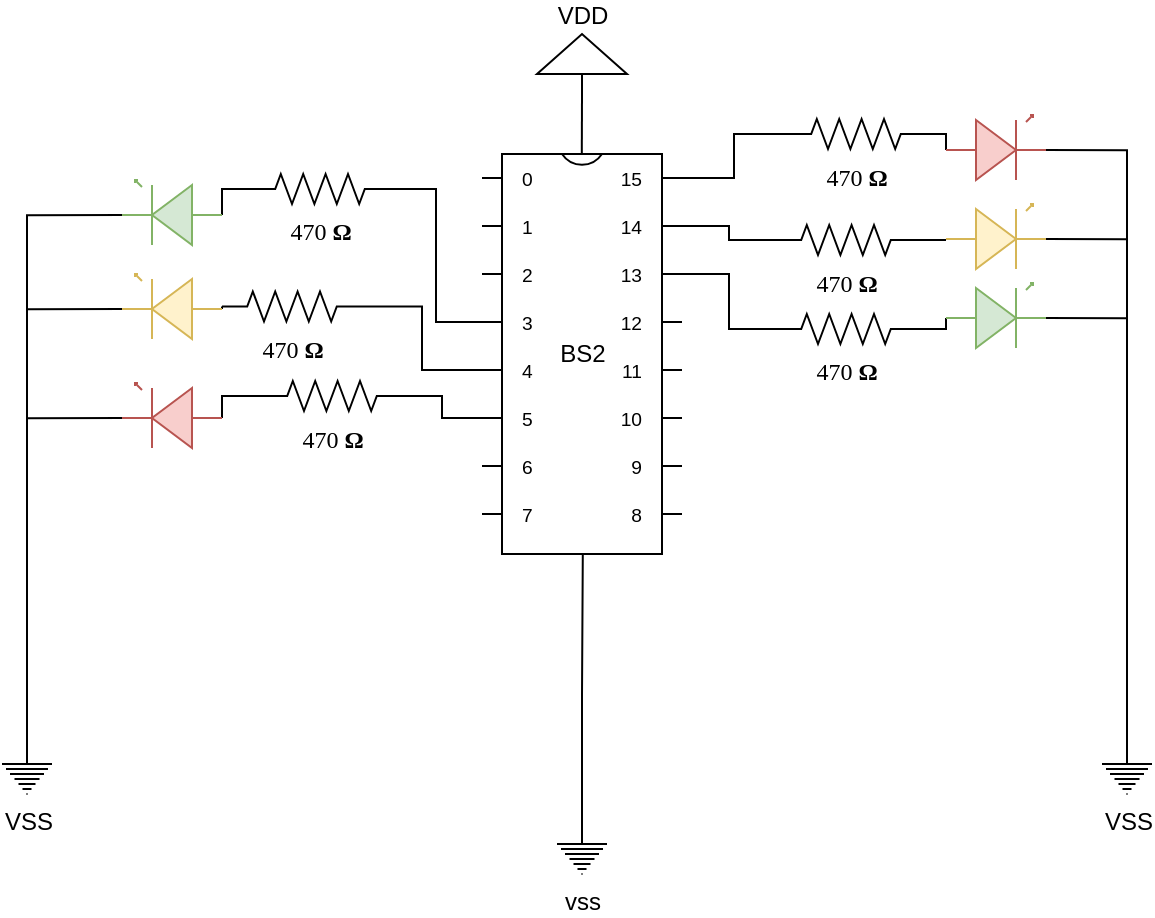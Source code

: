 <mxfile version="15.5.2" type="device"><diagram name="Page-1" id="7e0a89b8-554c-2b80-1dc8-d5c74ca68de4"><mxGraphModel dx="1038" dy="579" grid="1" gridSize="10" guides="1" tooltips="1" connect="1" arrows="1" fold="1" page="1" pageScale="1" pageWidth="1100" pageHeight="850" background="none" math="0" shadow="0"><root><mxCell id="0"/><mxCell id="1" parent="0"/><mxCell id="AZsH56KGtbHUFReaV-0j-60" style="edgeStyle=orthogonalEdgeStyle;rounded=0;orthogonalLoop=1;jettySize=auto;html=1;exitX=0;exitY=0.5;exitDx=0;exitDy=0;exitPerimeter=0;entryX=0;entryY=0.54;entryDx=0;entryDy=0;entryPerimeter=0;endArrow=none;endFill=0;" parent="1" source="AZsH56KGtbHUFReaV-0j-4" target="AZsH56KGtbHUFReaV-0j-51" edge="1"><mxGeometry relative="1" as="geometry"/></mxCell><mxCell id="AZsH56KGtbHUFReaV-0j-71" style="edgeStyle=orthogonalEdgeStyle;rounded=0;orthogonalLoop=1;jettySize=auto;html=1;exitX=1;exitY=0.5;exitDx=0;exitDy=0;exitPerimeter=0;entryX=0;entryY=0;entryDx=0;entryDy=132;entryPerimeter=0;endArrow=none;endFill=0;" parent="1" source="AZsH56KGtbHUFReaV-0j-4" target="AZsH56KGtbHUFReaV-0j-22" edge="1"><mxGeometry relative="1" as="geometry"/></mxCell><mxCell id="AZsH56KGtbHUFReaV-0j-4" value="470&amp;nbsp;&lt;b&gt;Ω&lt;/b&gt;" style="verticalLabelPosition=bottom;shadow=0;dashed=0;align=center;html=1;verticalAlign=top;strokeWidth=1;shape=mxgraph.electrical.resistors.resistor_2;rounded=1;comic=0;labelBackgroundColor=none;fontFamily=Verdana;fontSize=12" parent="1" vertex="1"><mxGeometry x="200" y="493.5" width="70" height="15" as="geometry"/></mxCell><mxCell id="AZsH56KGtbHUFReaV-0j-59" style="edgeStyle=orthogonalEdgeStyle;rounded=0;orthogonalLoop=1;jettySize=auto;html=1;exitX=0;exitY=0.5;exitDx=0;exitDy=0;exitPerimeter=0;entryX=0;entryY=0.54;entryDx=0;entryDy=0;entryPerimeter=0;endArrow=none;endFill=0;" parent="1" source="AZsH56KGtbHUFReaV-0j-5" target="AZsH56KGtbHUFReaV-0j-50" edge="1"><mxGeometry relative="1" as="geometry"/></mxCell><mxCell id="AZsH56KGtbHUFReaV-0j-70" style="edgeStyle=orthogonalEdgeStyle;rounded=0;orthogonalLoop=1;jettySize=auto;html=1;exitX=1;exitY=0.5;exitDx=0;exitDy=0;exitPerimeter=0;entryX=0;entryY=0;entryDx=0;entryDy=108;entryPerimeter=0;endArrow=none;endFill=0;" parent="1" source="AZsH56KGtbHUFReaV-0j-5" target="AZsH56KGtbHUFReaV-0j-22" edge="1"><mxGeometry relative="1" as="geometry"/></mxCell><mxCell id="AZsH56KGtbHUFReaV-0j-5" value="470&amp;nbsp;&lt;b&gt;Ω&lt;/b&gt;" style="verticalLabelPosition=bottom;shadow=0;dashed=0;align=center;html=1;verticalAlign=top;strokeWidth=1;shape=mxgraph.electrical.resistors.resistor_2;rounded=1;comic=0;labelBackgroundColor=none;fontFamily=Verdana;fontSize=12" parent="1" vertex="1"><mxGeometry x="180" y="448.75" width="70" height="15" as="geometry"/></mxCell><mxCell id="AZsH56KGtbHUFReaV-0j-22" value="BS2" style="shadow=0;dashed=0;align=center;html=1;strokeWidth=1;shape=mxgraph.electrical.logic_gates.dual_inline_ic;labelNames=0,1,2,3,4,5,6,7,8,9,10,11,12,13,14,15;pinSpacing=24;labelCount=16;pinLabelType=cust;" parent="1" vertex="1"><mxGeometry x="310" y="380" width="100" height="200" as="geometry"/></mxCell><mxCell id="AZsH56KGtbHUFReaV-0j-23" value="VSS" style="pointerEvents=1;verticalLabelPosition=bottom;shadow=0;dashed=0;align=center;html=1;verticalAlign=top;shape=mxgraph.electrical.signal_sources.protective_earth;" parent="1" vertex="1"><mxGeometry x="620" y="680" width="25" height="20" as="geometry"/></mxCell><mxCell id="AZsH56KGtbHUFReaV-0j-58" style="edgeStyle=orthogonalEdgeStyle;rounded=0;orthogonalLoop=1;jettySize=auto;html=1;exitX=0;exitY=0.5;exitDx=0;exitDy=0;exitPerimeter=0;entryX=0;entryY=0.54;entryDx=0;entryDy=0;entryPerimeter=0;endArrow=none;endFill=0;" parent="1" source="AZsH56KGtbHUFReaV-0j-24" target="AZsH56KGtbHUFReaV-0j-49" edge="1"><mxGeometry relative="1" as="geometry"/></mxCell><mxCell id="AZsH56KGtbHUFReaV-0j-69" style="edgeStyle=orthogonalEdgeStyle;rounded=0;orthogonalLoop=1;jettySize=auto;html=1;exitX=1;exitY=0.5;exitDx=0;exitDy=0;exitPerimeter=0;entryX=0;entryY=0;entryDx=0;entryDy=84;entryPerimeter=0;endArrow=none;endFill=0;" parent="1" source="AZsH56KGtbHUFReaV-0j-24" target="AZsH56KGtbHUFReaV-0j-22" edge="1"><mxGeometry relative="1" as="geometry"/></mxCell><mxCell id="AZsH56KGtbHUFReaV-0j-24" value="470&amp;nbsp;&lt;b&gt;Ω&lt;/b&gt;" style="verticalLabelPosition=bottom;shadow=0;dashed=0;align=center;html=1;verticalAlign=top;strokeWidth=1;shape=mxgraph.electrical.resistors.resistor_2;rounded=1;comic=0;labelBackgroundColor=none;fontFamily=Verdana;fontSize=12" parent="1" vertex="1"><mxGeometry x="194" y="390" width="70" height="15" as="geometry"/></mxCell><mxCell id="AZsH56KGtbHUFReaV-0j-57" style="edgeStyle=orthogonalEdgeStyle;rounded=0;orthogonalLoop=1;jettySize=auto;html=1;exitX=1;exitY=0.5;exitDx=0;exitDy=0;exitPerimeter=0;entryX=0;entryY=0.54;entryDx=0;entryDy=0;entryPerimeter=0;endArrow=none;endFill=0;" parent="1" source="AZsH56KGtbHUFReaV-0j-30" target="AZsH56KGtbHUFReaV-0j-54" edge="1"><mxGeometry relative="1" as="geometry"/></mxCell><mxCell id="AZsH56KGtbHUFReaV-0j-72" style="edgeStyle=orthogonalEdgeStyle;rounded=0;orthogonalLoop=1;jettySize=auto;html=1;exitX=0;exitY=0.5;exitDx=0;exitDy=0;exitPerimeter=0;entryX=1;entryY=0;entryDx=0;entryDy=12;entryPerimeter=0;endArrow=none;endFill=0;" parent="1" source="AZsH56KGtbHUFReaV-0j-30" target="AZsH56KGtbHUFReaV-0j-22" edge="1"><mxGeometry relative="1" as="geometry"/></mxCell><mxCell id="AZsH56KGtbHUFReaV-0j-30" value="470&amp;nbsp;&lt;b&gt;Ω&lt;/b&gt;" style="verticalLabelPosition=bottom;shadow=0;dashed=0;align=center;html=1;verticalAlign=top;strokeWidth=1;shape=mxgraph.electrical.resistors.resistor_2;rounded=1;comic=0;labelBackgroundColor=none;fontFamily=Verdana;fontSize=12" parent="1" vertex="1"><mxGeometry x="462" y="362.5" width="70" height="15" as="geometry"/></mxCell><mxCell id="AZsH56KGtbHUFReaV-0j-56" style="edgeStyle=orthogonalEdgeStyle;rounded=0;orthogonalLoop=1;jettySize=auto;html=1;exitX=1;exitY=0.5;exitDx=0;exitDy=0;exitPerimeter=0;entryX=0;entryY=0.54;entryDx=0;entryDy=0;entryPerimeter=0;endArrow=none;endFill=0;" parent="1" source="AZsH56KGtbHUFReaV-0j-31" target="AZsH56KGtbHUFReaV-0j-53" edge="1"><mxGeometry relative="1" as="geometry"/></mxCell><mxCell id="AZsH56KGtbHUFReaV-0j-73" style="edgeStyle=orthogonalEdgeStyle;rounded=0;orthogonalLoop=1;jettySize=auto;html=1;exitX=0;exitY=0.5;exitDx=0;exitDy=0;exitPerimeter=0;entryX=1;entryY=0;entryDx=0;entryDy=36;entryPerimeter=0;endArrow=none;endFill=0;" parent="1" source="AZsH56KGtbHUFReaV-0j-31" target="AZsH56KGtbHUFReaV-0j-22" edge="1"><mxGeometry relative="1" as="geometry"/></mxCell><mxCell id="AZsH56KGtbHUFReaV-0j-31" value="470&amp;nbsp;&lt;b&gt;Ω&lt;/b&gt;" style="verticalLabelPosition=bottom;shadow=0;dashed=0;align=center;html=1;verticalAlign=top;strokeWidth=1;shape=mxgraph.electrical.resistors.resistor_2;rounded=1;comic=0;labelBackgroundColor=none;fontFamily=Verdana;fontSize=12" parent="1" vertex="1"><mxGeometry x="457" y="415.5" width="70" height="15" as="geometry"/></mxCell><mxCell id="AZsH56KGtbHUFReaV-0j-55" style="edgeStyle=orthogonalEdgeStyle;rounded=0;orthogonalLoop=1;jettySize=auto;html=1;exitX=1;exitY=0.5;exitDx=0;exitDy=0;exitPerimeter=0;entryX=0;entryY=0.54;entryDx=0;entryDy=0;entryPerimeter=0;endArrow=none;endFill=0;" parent="1" source="AZsH56KGtbHUFReaV-0j-32" target="AZsH56KGtbHUFReaV-0j-52" edge="1"><mxGeometry relative="1" as="geometry"/></mxCell><mxCell id="AZsH56KGtbHUFReaV-0j-74" style="edgeStyle=orthogonalEdgeStyle;rounded=0;orthogonalLoop=1;jettySize=auto;html=1;exitX=0;exitY=0.5;exitDx=0;exitDy=0;exitPerimeter=0;entryX=1;entryY=0;entryDx=0;entryDy=60;entryPerimeter=0;endArrow=none;endFill=0;" parent="1" source="AZsH56KGtbHUFReaV-0j-32" target="AZsH56KGtbHUFReaV-0j-22" edge="1"><mxGeometry relative="1" as="geometry"/></mxCell><mxCell id="AZsH56KGtbHUFReaV-0j-32" value="470&amp;nbsp;&lt;b&gt;Ω&lt;/b&gt;" style="verticalLabelPosition=bottom;shadow=0;dashed=0;align=center;html=1;verticalAlign=top;strokeWidth=1;shape=mxgraph.electrical.resistors.resistor_2;rounded=1;comic=0;labelBackgroundColor=none;fontFamily=Verdana;fontSize=12" parent="1" vertex="1"><mxGeometry x="457" y="460" width="70" height="15" as="geometry"/></mxCell><mxCell id="AZsH56KGtbHUFReaV-0j-44" value="VSS" style="pointerEvents=1;verticalLabelPosition=bottom;shadow=0;dashed=0;align=center;html=1;verticalAlign=top;shape=mxgraph.electrical.signal_sources.protective_earth;" parent="1" vertex="1"><mxGeometry x="70" y="680" width="25" height="20" as="geometry"/></mxCell><mxCell id="AZsH56KGtbHUFReaV-0j-64" style="edgeStyle=orthogonalEdgeStyle;rounded=0;orthogonalLoop=1;jettySize=auto;html=1;exitX=1;exitY=0.54;exitDx=0;exitDy=0;exitPerimeter=0;endArrow=none;endFill=0;" parent="1" source="AZsH56KGtbHUFReaV-0j-49" target="AZsH56KGtbHUFReaV-0j-44" edge="1"><mxGeometry relative="1" as="geometry"/></mxCell><mxCell id="AZsH56KGtbHUFReaV-0j-49" value="" style="verticalLabelPosition=bottom;shadow=0;dashed=0;align=center;html=1;verticalAlign=top;shape=mxgraph.electrical.opto_electronics.led_1;pointerEvents=1;fillColor=#d5e8d4;strokeColor=#82b366;direction=west;aspect=fixed;flipV=1;" parent="1" vertex="1"><mxGeometry x="130" y="393" width="50" height="32.5" as="geometry"/></mxCell><mxCell id="AZsH56KGtbHUFReaV-0j-65" style="edgeStyle=orthogonalEdgeStyle;rounded=0;orthogonalLoop=1;jettySize=auto;html=1;exitX=1;exitY=0.54;exitDx=0;exitDy=0;exitPerimeter=0;entryX=0.5;entryY=0;entryDx=0;entryDy=0;entryPerimeter=0;endArrow=none;endFill=0;" parent="1" source="AZsH56KGtbHUFReaV-0j-50" target="AZsH56KGtbHUFReaV-0j-44" edge="1"><mxGeometry relative="1" as="geometry"/></mxCell><mxCell id="AZsH56KGtbHUFReaV-0j-50" value="" style="verticalLabelPosition=bottom;shadow=0;dashed=0;align=center;html=1;verticalAlign=top;shape=mxgraph.electrical.opto_electronics.led_1;pointerEvents=1;fillColor=#fff2cc;strokeColor=#d6b656;direction=west;aspect=fixed;flipV=1;" parent="1" vertex="1"><mxGeometry x="130" y="440" width="50" height="32.5" as="geometry"/></mxCell><mxCell id="AZsH56KGtbHUFReaV-0j-66" style="edgeStyle=orthogonalEdgeStyle;rounded=0;orthogonalLoop=1;jettySize=auto;html=1;exitX=1;exitY=0.54;exitDx=0;exitDy=0;exitPerimeter=0;entryX=0.5;entryY=0;entryDx=0;entryDy=0;entryPerimeter=0;endArrow=none;endFill=0;" parent="1" source="AZsH56KGtbHUFReaV-0j-51" target="AZsH56KGtbHUFReaV-0j-44" edge="1"><mxGeometry relative="1" as="geometry"/></mxCell><mxCell id="AZsH56KGtbHUFReaV-0j-51" value="" style="verticalLabelPosition=bottom;shadow=0;dashed=0;align=center;html=1;verticalAlign=top;shape=mxgraph.electrical.opto_electronics.led_1;pointerEvents=1;fillColor=#f8cecc;strokeColor=#b85450;direction=west;aspect=fixed;flipV=1;" parent="1" vertex="1"><mxGeometry x="130" y="494.5" width="50" height="32.5" as="geometry"/></mxCell><mxCell id="AZsH56KGtbHUFReaV-0j-63" style="edgeStyle=orthogonalEdgeStyle;rounded=0;orthogonalLoop=1;jettySize=auto;html=1;exitX=1;exitY=0.54;exitDx=0;exitDy=0;exitPerimeter=0;entryX=0.5;entryY=0;entryDx=0;entryDy=0;entryPerimeter=0;endArrow=none;endFill=0;" parent="1" source="AZsH56KGtbHUFReaV-0j-52" target="AZsH56KGtbHUFReaV-0j-23" edge="1"><mxGeometry relative="1" as="geometry"/></mxCell><mxCell id="AZsH56KGtbHUFReaV-0j-52" value="" style="verticalLabelPosition=bottom;shadow=0;dashed=0;align=center;html=1;verticalAlign=top;shape=mxgraph.electrical.opto_electronics.led_1;pointerEvents=1;fillColor=#d5e8d4;strokeColor=#82b366;direction=east;aspect=fixed;" parent="1" vertex="1"><mxGeometry x="542" y="444.5" width="50" height="32.5" as="geometry"/></mxCell><mxCell id="AZsH56KGtbHUFReaV-0j-62" style="edgeStyle=orthogonalEdgeStyle;rounded=0;orthogonalLoop=1;jettySize=auto;html=1;exitX=1;exitY=0.54;exitDx=0;exitDy=0;exitPerimeter=0;entryX=0.5;entryY=0;entryDx=0;entryDy=0;entryPerimeter=0;endArrow=none;endFill=0;" parent="1" source="AZsH56KGtbHUFReaV-0j-53" target="AZsH56KGtbHUFReaV-0j-23" edge="1"><mxGeometry relative="1" as="geometry"/></mxCell><mxCell id="AZsH56KGtbHUFReaV-0j-53" value="" style="verticalLabelPosition=bottom;shadow=0;dashed=0;align=center;html=1;verticalAlign=top;shape=mxgraph.electrical.opto_electronics.led_1;pointerEvents=1;fillColor=#fff2cc;strokeColor=#d6b656;direction=east;aspect=fixed;" parent="1" vertex="1"><mxGeometry x="542" y="405" width="50" height="32.5" as="geometry"/></mxCell><mxCell id="AZsH56KGtbHUFReaV-0j-61" style="edgeStyle=orthogonalEdgeStyle;rounded=0;orthogonalLoop=1;jettySize=auto;html=1;exitX=1;exitY=0.54;exitDx=0;exitDy=0;exitPerimeter=0;entryX=0.5;entryY=0;entryDx=0;entryDy=0;entryPerimeter=0;endArrow=none;endFill=0;" parent="1" source="AZsH56KGtbHUFReaV-0j-54" target="AZsH56KGtbHUFReaV-0j-23" edge="1"><mxGeometry relative="1" as="geometry"/></mxCell><mxCell id="AZsH56KGtbHUFReaV-0j-54" value="" style="verticalLabelPosition=bottom;shadow=0;dashed=0;align=center;html=1;verticalAlign=top;shape=mxgraph.electrical.opto_electronics.led_1;pointerEvents=1;fillColor=#f8cecc;strokeColor=#b85450;direction=east;aspect=fixed;" parent="1" vertex="1"><mxGeometry x="542" y="360.5" width="50" height="32.5" as="geometry"/></mxCell><mxCell id="AZsH56KGtbHUFReaV-0j-77" style="edgeStyle=orthogonalEdgeStyle;rounded=0;orthogonalLoop=1;jettySize=auto;html=1;exitX=0.5;exitY=0;exitDx=0;exitDy=0;exitPerimeter=0;entryX=0.504;entryY=1;entryDx=0;entryDy=0;entryPerimeter=0;endArrow=none;endFill=0;" parent="1" source="AZsH56KGtbHUFReaV-0j-75" target="AZsH56KGtbHUFReaV-0j-22" edge="1"><mxGeometry relative="1" as="geometry"/></mxCell><mxCell id="AZsH56KGtbHUFReaV-0j-75" value="vss" style="pointerEvents=1;verticalLabelPosition=bottom;shadow=0;dashed=0;align=center;html=1;verticalAlign=top;shape=mxgraph.electrical.signal_sources.protective_earth;" parent="1" vertex="1"><mxGeometry x="347.5" y="720" width="25" height="20" as="geometry"/></mxCell><mxCell id="AZsH56KGtbHUFReaV-0j-80" style="edgeStyle=orthogonalEdgeStyle;rounded=0;orthogonalLoop=1;jettySize=auto;html=1;exitX=0.5;exitY=0;exitDx=0;exitDy=0;exitPerimeter=0;entryX=0.499;entryY=-0.001;entryDx=0;entryDy=0;entryPerimeter=0;endArrow=none;endFill=0;" parent="1" source="AZsH56KGtbHUFReaV-0j-79" target="AZsH56KGtbHUFReaV-0j-22" edge="1"><mxGeometry relative="1" as="geometry"/></mxCell><mxCell id="AZsH56KGtbHUFReaV-0j-79" value="VDD" style="pointerEvents=1;verticalLabelPosition=top;shadow=0;dashed=0;align=center;html=1;verticalAlign=bottom;shape=mxgraph.electrical.signal_sources.signal_ground;direction=west;labelPosition=center;" parent="1" vertex="1"><mxGeometry x="337.5" y="320" width="45" height="30" as="geometry"/></mxCell></root></mxGraphModel></diagram></mxfile>